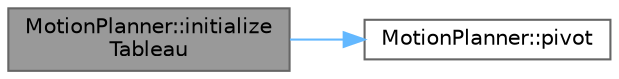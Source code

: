 digraph "MotionPlanner::initializeTableau"
{
 // LATEX_PDF_SIZE
  bgcolor="transparent";
  edge [fontname=Helvetica,fontsize=10,labelfontname=Helvetica,labelfontsize=10];
  node [fontname=Helvetica,fontsize=10,shape=box,height=0.2,width=0.4];
  rankdir="LR";
  Node1 [label="MotionPlanner::initialize\lTableau",height=0.2,width=0.4,color="gray40", fillcolor="grey60", style="filled", fontcolor="black",tooltip=" "];
  Node1 -> Node2 [color="steelblue1",style="solid"];
  Node2 [label="MotionPlanner::pivot",height=0.2,width=0.4,color="grey40", fillcolor="white", style="filled",URL="$namespace_motion_planner.html#a03ab474b70b7d0aac53901821cc6cc4c",tooltip=" "];
}

